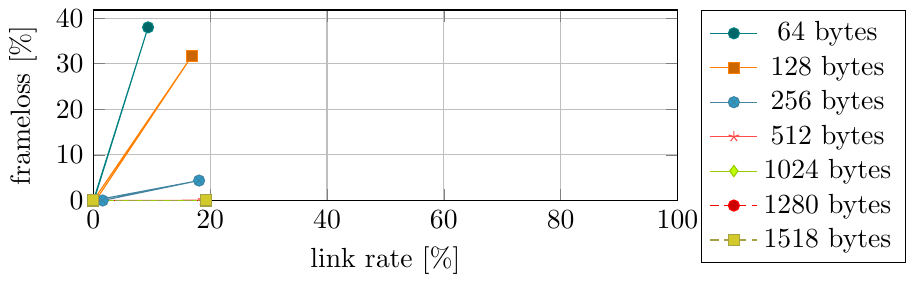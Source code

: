 \documentclass{standalone}
\usepackage{pgfplots}
\pgfplotsset{compat=newest}

\begin{document}
\begin{tikzpicture}
\begin{axis}[xlabel={link rate [\%]}, ylabel={frameloss [\%]}, grid=both, ymin=0, xmin=0, xmax=100,scaled ticks=false, width=9cm, height=4cm, cycle list name=exotic,legend style={at={(1.04,1)},anchor=north west}]
    \addplot coordinates {
        (0.1, 0)
        (9.368, 37.978)
        (0, 0)
    };\addlegendentry {64 bytes}
    \addplot coordinates {
        (0.4, -9.981e-05)
        (16.87, 31.708)
        (0, 0)
    };\addlegendentry {128 bytes}
    \addplot coordinates {
        (1.6, 0)
        (18.103, 4.371)
        (0, 0)
    };\addlegendentry {256 bytes}
    \addplot coordinates {
        (6.4, -2.497e-05)
        (18.797, 0.048)
        (0, 0)
    };\addlegendentry {512 bytes}
    \addplot coordinates {
        (19.158, 0)
        (19.158, 0)
        (0, 0)
    };\addlegendentry {1024 bytes}
    \addplot coordinates {
        (19.231, -2.08e-05)
        (19.231, 0)
        (0, 0)
    };\addlegendentry {1280 bytes}
    \addplot coordinates {
        (19.278, 0)
        (19.278, 0)
        (0, 0)
    };\addlegendentry {1518 bytes}
\end{axis}
\end{tikzpicture}
\end{document}
